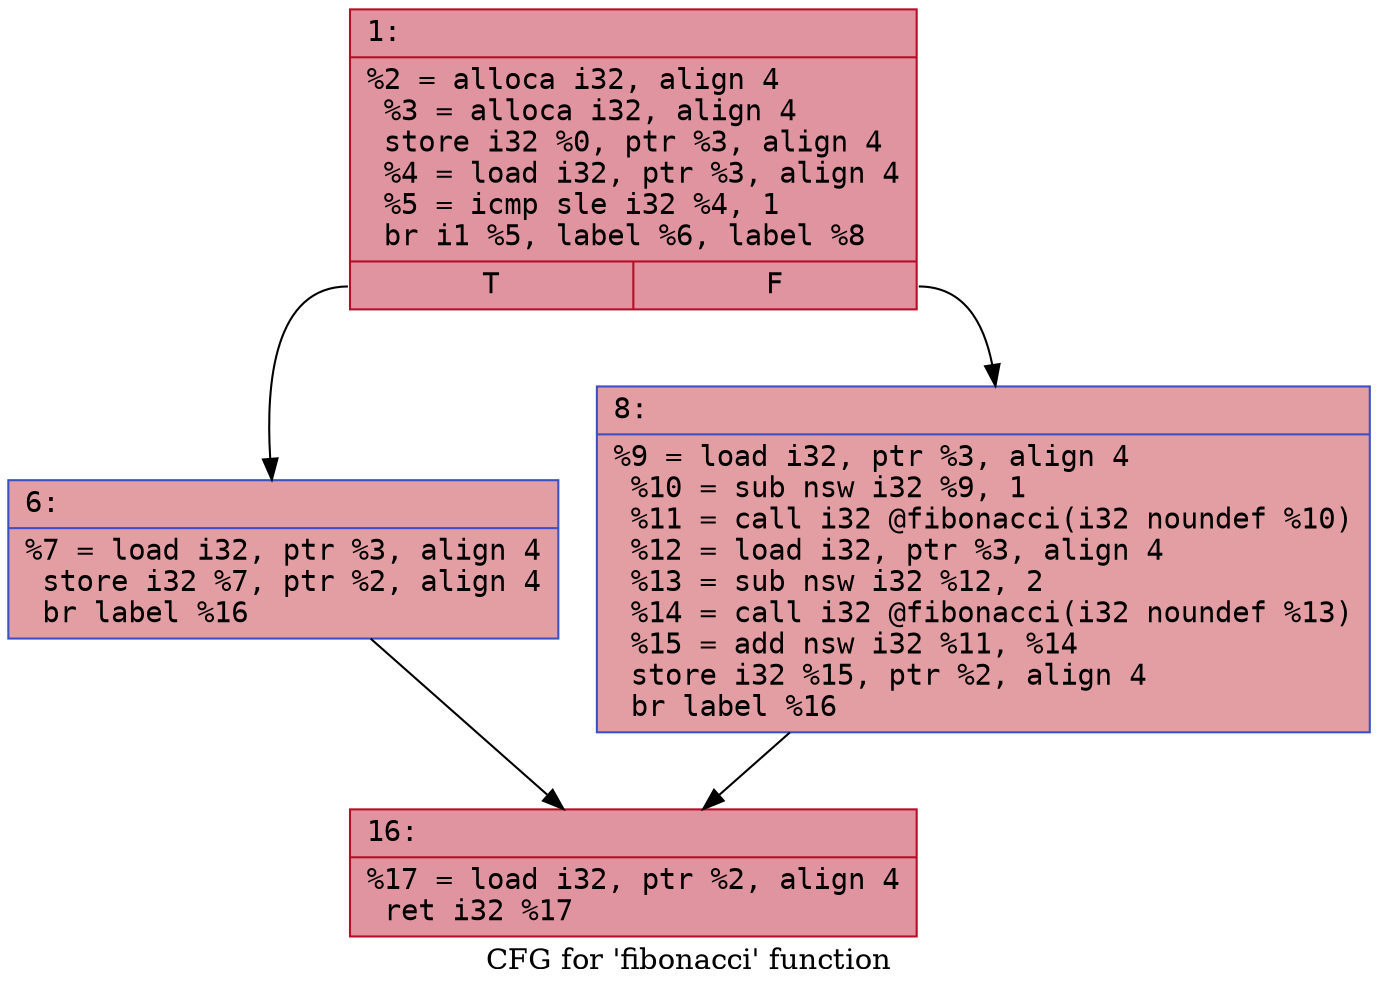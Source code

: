 digraph "CFG for 'fibonacci' function" {
	label="CFG for 'fibonacci' function";

	Node0x5916b7014720 [shape=record,color="#b70d28ff", style=filled, fillcolor="#b70d2870" fontname="Courier",label="{1:\l|  %2 = alloca i32, align 4\l  %3 = alloca i32, align 4\l  store i32 %0, ptr %3, align 4\l  %4 = load i32, ptr %3, align 4\l  %5 = icmp sle i32 %4, 1\l  br i1 %5, label %6, label %8\l|{<s0>T|<s1>F}}"];
	Node0x5916b7014720:s0 -> Node0x5916b70149a0;
	Node0x5916b7014720:s1 -> Node0x5916b7014a00;
	Node0x5916b70149a0 [shape=record,color="#3d50c3ff", style=filled, fillcolor="#be242e70" fontname="Courier",label="{6:\l|  %7 = load i32, ptr %3, align 4\l  store i32 %7, ptr %2, align 4\l  br label %16\l}"];
	Node0x5916b70149a0 -> Node0x5916b7014c30;
	Node0x5916b7014a00 [shape=record,color="#3d50c3ff", style=filled, fillcolor="#be242e70" fontname="Courier",label="{8:\l|  %9 = load i32, ptr %3, align 4\l  %10 = sub nsw i32 %9, 1\l  %11 = call i32 @fibonacci(i32 noundef %10)\l  %12 = load i32, ptr %3, align 4\l  %13 = sub nsw i32 %12, 2\l  %14 = call i32 @fibonacci(i32 noundef %13)\l  %15 = add nsw i32 %11, %14\l  store i32 %15, ptr %2, align 4\l  br label %16\l}"];
	Node0x5916b7014a00 -> Node0x5916b7014c30;
	Node0x5916b7014c30 [shape=record,color="#b70d28ff", style=filled, fillcolor="#b70d2870" fontname="Courier",label="{16:\l|  %17 = load i32, ptr %2, align 4\l  ret i32 %17\l}"];
}
